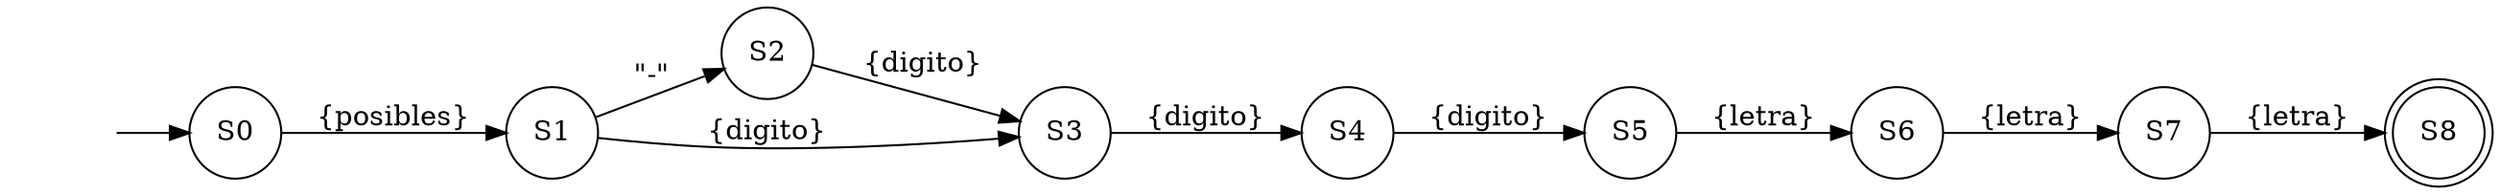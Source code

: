 digraph automata {
rankdir=LR
ini [shape="none" label=""]
S0[shape="circle"];
S1[shape="circle"];
S2[shape="circle"];
S3[shape="circle"];
S4[shape="circle"];
S5[shape="circle"];
S6[shape="circle"];
S7[shape="circle"];
S8[shape="doublecircle"];

ini->S0;
S0->S1[label="{posibles}"];
S1->S2[label="\"-\""];
S1->S3[label="{digito}"];
S2->S3[label="{digito}"];
S3->S4[label="{digito}"];
S4->S5[label="{digito}"];
S5->S6[label="{letra}"];
S6->S7[label="{letra}"];
S7->S8[label="{letra}"]
}